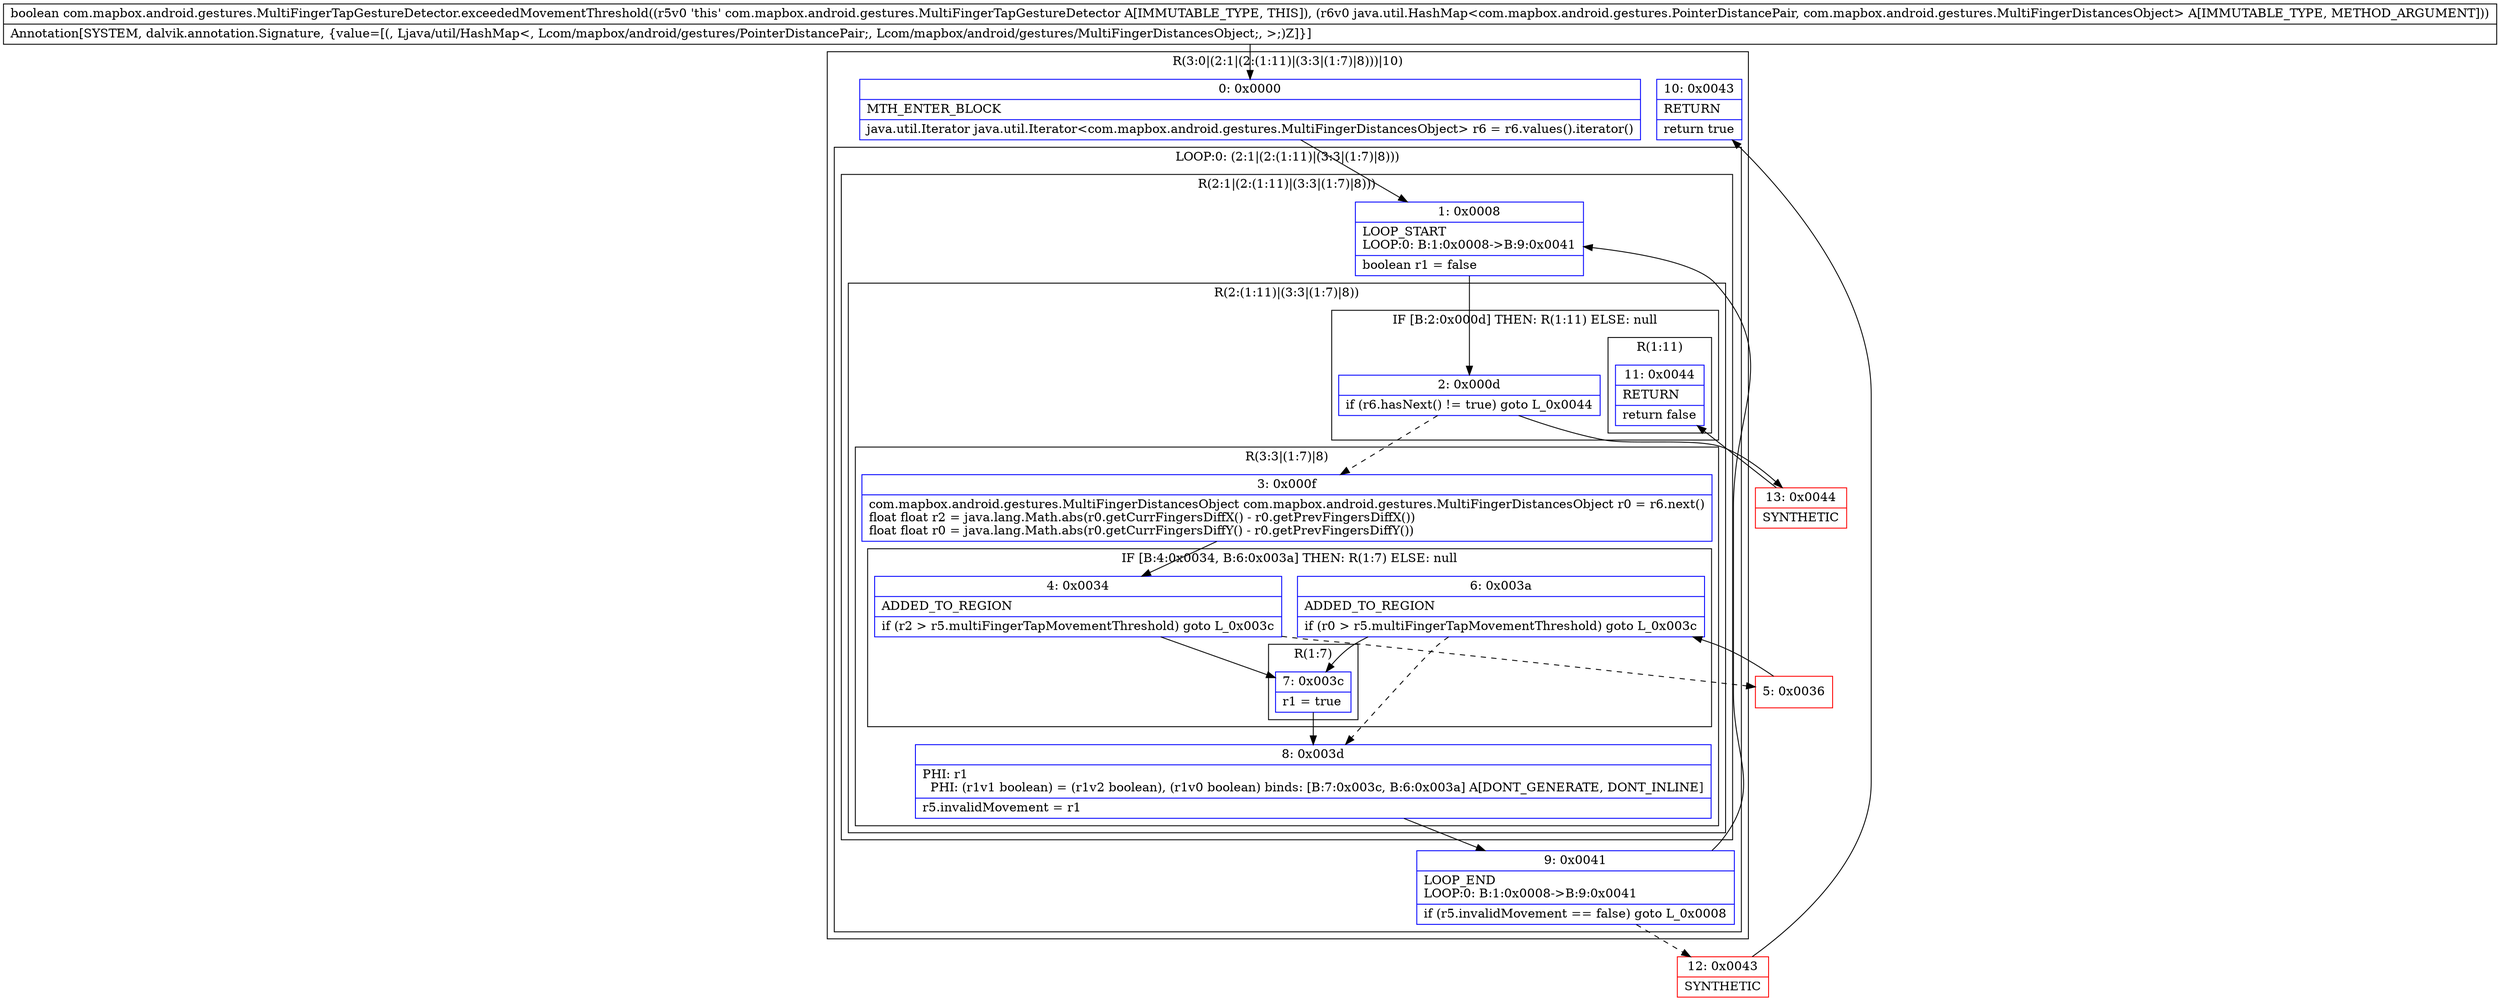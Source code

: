 digraph "CFG forcom.mapbox.android.gestures.MultiFingerTapGestureDetector.exceededMovementThreshold(Ljava\/util\/HashMap;)Z" {
subgraph cluster_Region_1778155042 {
label = "R(3:0|(2:1|(2:(1:11)|(3:3|(1:7)|8)))|10)";
node [shape=record,color=blue];
Node_0 [shape=record,label="{0\:\ 0x0000|MTH_ENTER_BLOCK\l|java.util.Iterator java.util.Iterator\<com.mapbox.android.gestures.MultiFingerDistancesObject\> r6 = r6.values().iterator()\l}"];
subgraph cluster_LoopRegion_1505842868 {
label = "LOOP:0: (2:1|(2:(1:11)|(3:3|(1:7)|8)))";
node [shape=record,color=blue];
Node_9 [shape=record,label="{9\:\ 0x0041|LOOP_END\lLOOP:0: B:1:0x0008\-\>B:9:0x0041\l|if (r5.invalidMovement == false) goto L_0x0008\l}"];
subgraph cluster_Region_902017579 {
label = "R(2:1|(2:(1:11)|(3:3|(1:7)|8)))";
node [shape=record,color=blue];
Node_1 [shape=record,label="{1\:\ 0x0008|LOOP_START\lLOOP:0: B:1:0x0008\-\>B:9:0x0041\l|boolean r1 = false\l}"];
subgraph cluster_Region_1768131592 {
label = "R(2:(1:11)|(3:3|(1:7)|8))";
node [shape=record,color=blue];
subgraph cluster_IfRegion_1780341800 {
label = "IF [B:2:0x000d] THEN: R(1:11) ELSE: null";
node [shape=record,color=blue];
Node_2 [shape=record,label="{2\:\ 0x000d|if (r6.hasNext() != true) goto L_0x0044\l}"];
subgraph cluster_Region_743846121 {
label = "R(1:11)";
node [shape=record,color=blue];
Node_11 [shape=record,label="{11\:\ 0x0044|RETURN\l|return false\l}"];
}
}
subgraph cluster_Region_1630488475 {
label = "R(3:3|(1:7)|8)";
node [shape=record,color=blue];
Node_3 [shape=record,label="{3\:\ 0x000f|com.mapbox.android.gestures.MultiFingerDistancesObject com.mapbox.android.gestures.MultiFingerDistancesObject r0 = r6.next()\lfloat float r2 = java.lang.Math.abs(r0.getCurrFingersDiffX() \- r0.getPrevFingersDiffX())\lfloat float r0 = java.lang.Math.abs(r0.getCurrFingersDiffY() \- r0.getPrevFingersDiffY())\l}"];
subgraph cluster_IfRegion_993828995 {
label = "IF [B:4:0x0034, B:6:0x003a] THEN: R(1:7) ELSE: null";
node [shape=record,color=blue];
Node_4 [shape=record,label="{4\:\ 0x0034|ADDED_TO_REGION\l|if (r2 \> r5.multiFingerTapMovementThreshold) goto L_0x003c\l}"];
Node_6 [shape=record,label="{6\:\ 0x003a|ADDED_TO_REGION\l|if (r0 \> r5.multiFingerTapMovementThreshold) goto L_0x003c\l}"];
subgraph cluster_Region_1061476319 {
label = "R(1:7)";
node [shape=record,color=blue];
Node_7 [shape=record,label="{7\:\ 0x003c|r1 = true\l}"];
}
}
Node_8 [shape=record,label="{8\:\ 0x003d|PHI: r1 \l  PHI: (r1v1 boolean) = (r1v2 boolean), (r1v0 boolean) binds: [B:7:0x003c, B:6:0x003a] A[DONT_GENERATE, DONT_INLINE]\l|r5.invalidMovement = r1\l}"];
}
}
}
}
Node_10 [shape=record,label="{10\:\ 0x0043|RETURN\l|return true\l}"];
}
Node_5 [shape=record,color=red,label="{5\:\ 0x0036}"];
Node_12 [shape=record,color=red,label="{12\:\ 0x0043|SYNTHETIC\l}"];
Node_13 [shape=record,color=red,label="{13\:\ 0x0044|SYNTHETIC\l}"];
MethodNode[shape=record,label="{boolean com.mapbox.android.gestures.MultiFingerTapGestureDetector.exceededMovementThreshold((r5v0 'this' com.mapbox.android.gestures.MultiFingerTapGestureDetector A[IMMUTABLE_TYPE, THIS]), (r6v0 java.util.HashMap\<com.mapbox.android.gestures.PointerDistancePair, com.mapbox.android.gestures.MultiFingerDistancesObject\> A[IMMUTABLE_TYPE, METHOD_ARGUMENT]))  | Annotation[SYSTEM, dalvik.annotation.Signature, \{value=[(, Ljava\/util\/HashMap\<, Lcom\/mapbox\/android\/gestures\/PointerDistancePair;, Lcom\/mapbox\/android\/gestures\/MultiFingerDistancesObject;, \>;)Z]\}]\l}"];
MethodNode -> Node_0;
Node_0 -> Node_1;
Node_9 -> Node_1;
Node_9 -> Node_12[style=dashed];
Node_1 -> Node_2;
Node_2 -> Node_3[style=dashed];
Node_2 -> Node_13;
Node_3 -> Node_4;
Node_4 -> Node_5[style=dashed];
Node_4 -> Node_7;
Node_6 -> Node_7;
Node_6 -> Node_8[style=dashed];
Node_7 -> Node_8;
Node_8 -> Node_9;
Node_5 -> Node_6;
Node_12 -> Node_10;
Node_13 -> Node_11;
}

